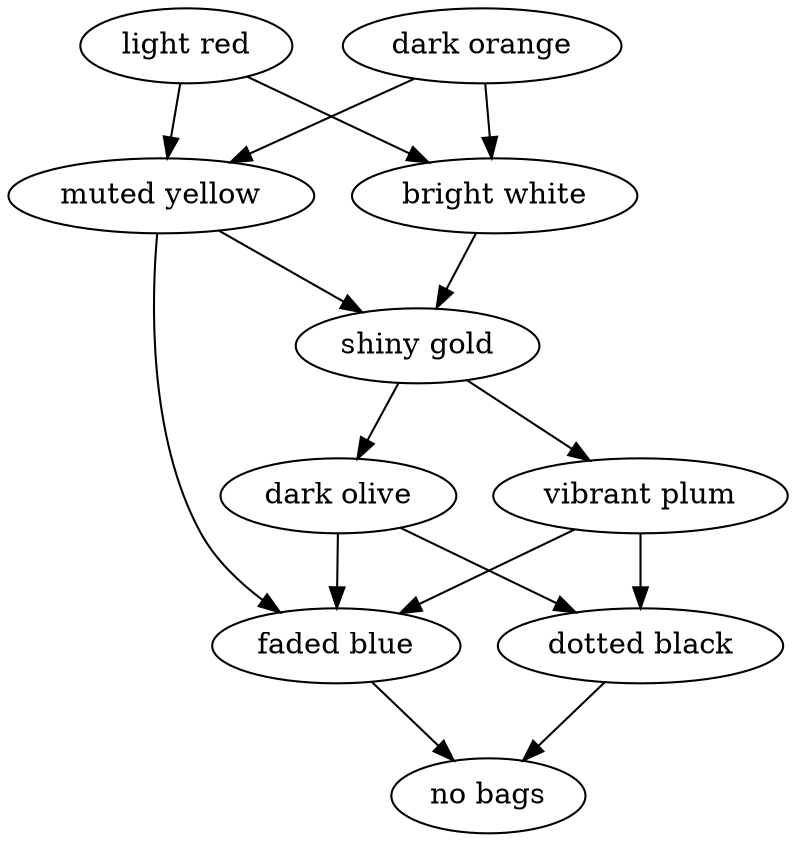 digraph Rules {
	"light red" -> "bright white";
	"light red" -> "muted yellow";
	"dark orange" -> "bright white";
	"dark orange" -> "muted yellow";
	"bright white" -> "shiny gold";
	"muted yellow" -> "shiny gold";
	"muted yellow" -> "faded blue";
	"shiny gold" -> "dark olive";
	"shiny gold" -> "vibrant plum";
	"dark olive" -> "faded blue";
	"dark olive" -> "dotted black";
	"vibrant plum" -> "faded blue";
	"vibrant plum" -> "dotted black";
	"faded blue" -> "no bags";
	"dotted black" -> "no bags";
}
